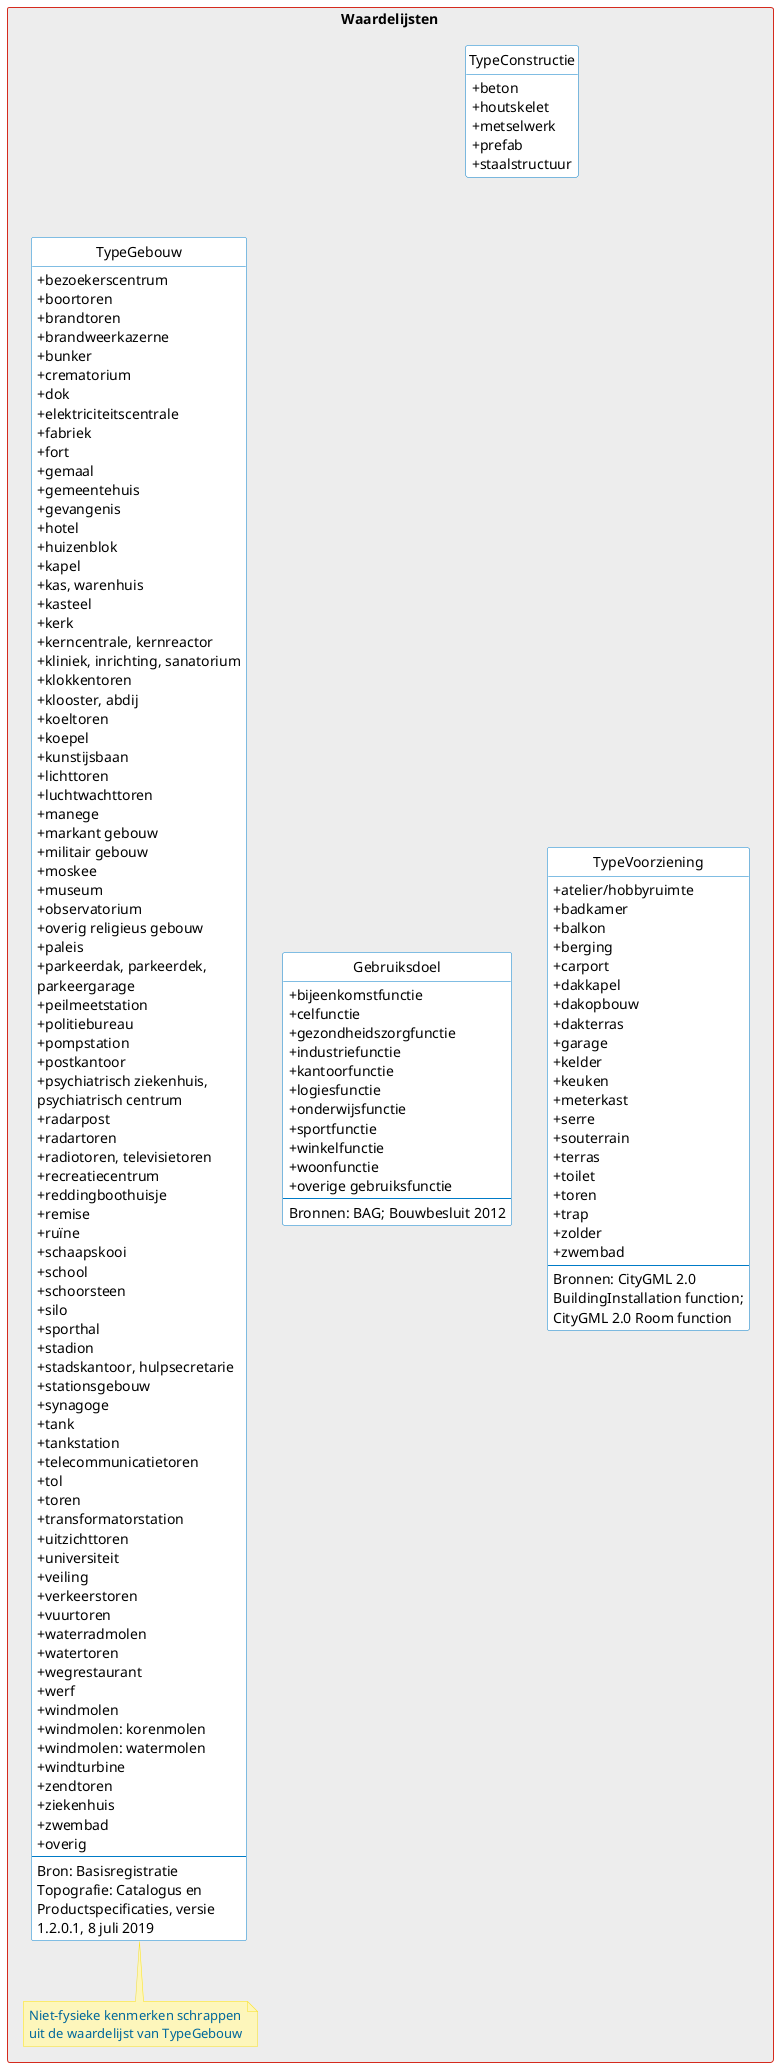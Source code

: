 @startuml

' skinparam linetype ortho
' skinparam linetype polyline

' --------v-v-v-v-v-v-v-v--------
' https://www.rijkshuisstijl.nl/organisatiespecifieke-richtlijnen/ministerie-van-binnenlandse-zaken-en-koninkrijksrelaties/deelidentiteit-kerndepartement-bzk
' https://www.rijkshuisstijl.nl/basiselementen/basiselementen-online/online-kleuren
'
' # Communicatiekleuren
' Het kerndepartement van BZK heeft uit het kleurenpalet van de rijkshuisstijl drie kleuren (elk met tint1 / tint2) gekozen:
' - Rijksoverheid hemelblauw #007bc7 (#b2d7ee/#d9ebf7)
' - Rijksoverheid rood #d52b1e (#f2bfbb/#f9dfdd)
' - Rijksoverheid groen #39870c (#c3dbb6/#e1eddb)
' Het gebruik van deze kleuren in combinatie met veel wit wordt gestimuleerd.
'
' # Tinten voor achtergrondkaders, grafieken en tabellen
' Voor achtergrondkaders, grafieken en tabellen kunnen 7 neutrale grijstinten of tinten van een communicatiekleur in stappen van 20% worden toegepast. Voor tekstachtergrond wordt grijstint1 of communicatiekleur tint2 aanbevolen om aan de contrasteisen voor een goede leesbaarheid te voldoen.
'
' Rijksoverheid grijs 1 #f3f3f3
' Rijksoverheid grijs 2 #e6e6e6
' Rijksoverheid grijs 3 #cccccc
' Rijksoverheid grijs 4 #b4b4b4
' Rijksoverheid grijs 5 #999999
' Rijksoverheid grijs 6 #696969
' Rijksoverheid grijs 7 #535353

' skinparam linetype ortho
' skinparam linetype polyline
' --------^-^-^-^-^-^-^-^--------

skinparam WrapWidth 220

skinparam Shadowing false

skinparam classAttributeIconSize 0

skinparam class {
    ArrowColor #39870c
'     ArrowMessageAlignment center
    ArrowThickness 1.5
    BackgroundColor #ffffff
    BorderColor #007bc7
    BorderColor<<extern>> #999999
    FontColor<<extern>> #999999
'     FontName RijksoverheidSansText
'     StereotypeFontStyle italic
}

skinparam note {
    BackgroundColor #fdf6bb
    BorderColor #f9e11e
    FontColor #01689b
'     FontName RijksoverheidSansText
}

skinparam package {
    BorderColor #d52b1e
    FontColor #d52b1e
'     FontName RijksoverheidSansText
    FontStyle normal
    Style rectangle
}

hide empty members

hide circle

hide stereotype

package "Waardelijsten" <<rectangle>> #ededed {
    ' https://www.groephuyzentruyt.be/blog/de-verschillende-bouwmethodes
    class TypeConstructie << Referentielijst >> {
        + beton
        + houtskelet
        + metselwerk
        + prefab
        + staalstructuur
    }

together {
    class TypeVoorziening
'     class TypeMetagegeven
    class Gebruiksdoel
    class TypeGebouw
}

    class TypeVoorziening << Referentielijst >> {
        + atelier/hobbyruimte
        + badkamer
        + balkon
        + berging
        + carport
        + dakkapel
        + dakopbouw
        + dakterras
        + garage
        + kelder
        + keuken
        + meterkast
        + serre
        + souterrain
        + terras
        + toilet
        + toren
        + trap
        + zolder
        + zwembad
        --
        Bronnen: CityGML 2.0 BuildingInstallation function; CityGML 2.0 Room function
    }

'     class TypeMetagegeven << Referentielijst >> {
'         accuraatheid
'         bewerkingsmethode
'         in onderzoek
'         inwinningsmethode
'     }

    class Gebruiksdoel << Referentielijst >> {
        + bijeenkomstfunctie
        + celfunctie
        + gezondheidszorgfunctie
        + industriefunctie
        + kantoorfunctie
        + logiesfunctie
        + onderwijsfunctie
        + sportfunctie
        + winkelfunctie
        + woonfunctie
        + overige gebruiksfunctie
        --
        Bronnen: BAG; Bouwbesluit 2012
    }

    class TypeGebouw << Referentielijst >> {
' http://inspire.ec.europa.eu/codelist/BuildingNatureValue
'         boog
'         bunker
'         dam
'         grotgebouw
'         kapel
'         kas
'         kasteel
'         kerk
'         moskee
'         opslagtank
'         overkapping
'         schuur
'         silo
'         stadion
'         synagoge
'         tempel
'         toren
'         vuurtoren
'         windmolen
'         windturbine
'         zonnescherm
'         --
'         Bron: INSPIRE BuildingNatureValue
'
        + bezoekerscentrum
        + boortoren
        + brandtoren
        + brandweerkazerne
        + bunker
        + crematorium
        + dok
        + elektriciteitscentrale
        + fabriek
        + fort
        + gemaal
        + gemeentehuis
        + gevangenis
        + hotel
        + huizenblok
        + kapel
        + kas, warenhuis
        + kasteel
        + kerk
        + kerncentrale, kernreactor
        + kliniek, inrichting, sanatorium
        + klokkentoren
        + klooster, abdij
        + koeltoren
        + koepel
        + kunstijsbaan
        + lichttoren
        + luchtwachttoren
        + manege
        + markant gebouw
        + militair gebouw
        + moskee
        + museum
        + observatorium
        + overig religieus gebouw
        + paleis
        + parkeerdak, parkeerdek, parkeergarage
        + peilmeetstation
        + politiebureau
        + pompstation
        + postkantoor
        + psychiatrisch ziekenhuis, psychiatrisch centrum
        + radarpost
        + radartoren
        + radiotoren, televisietoren
        + recreatiecentrum
        + reddingboothuisje
        + remise
        + ruïne
        + schaapskooi
        + school
        + schoorsteen
        + silo
        + sporthal
        + stadion
        + stadskantoor, hulpsecretarie
        + stationsgebouw
        + synagoge
        + tank
        + tankstation
        + telecommunicatietoren
        + tol
        + toren
        + transformatorstation
        + uitzichttoren
        + universiteit
        + veiling
        + verkeerstoren
        + vuurtoren
        + waterradmolen
        + watertoren
        + wegrestaurant
        + werf
        + windmolen
        + windmolen: korenmolen
        + windmolen: watermolen
        + windturbine
        + zendtoren
        + ziekenhuis
        + zwembad
        + overig
        --
        Bron: Basisregistratie Topografie: Catalogus en Productspecificaties, versie 1.2.0.1, 8 juli 2019
    }

note bottom of TypeGebouw : Niet-fysieke kenmerken schrappen uit de waardelijst van TypeGebouw

}
@enduml
